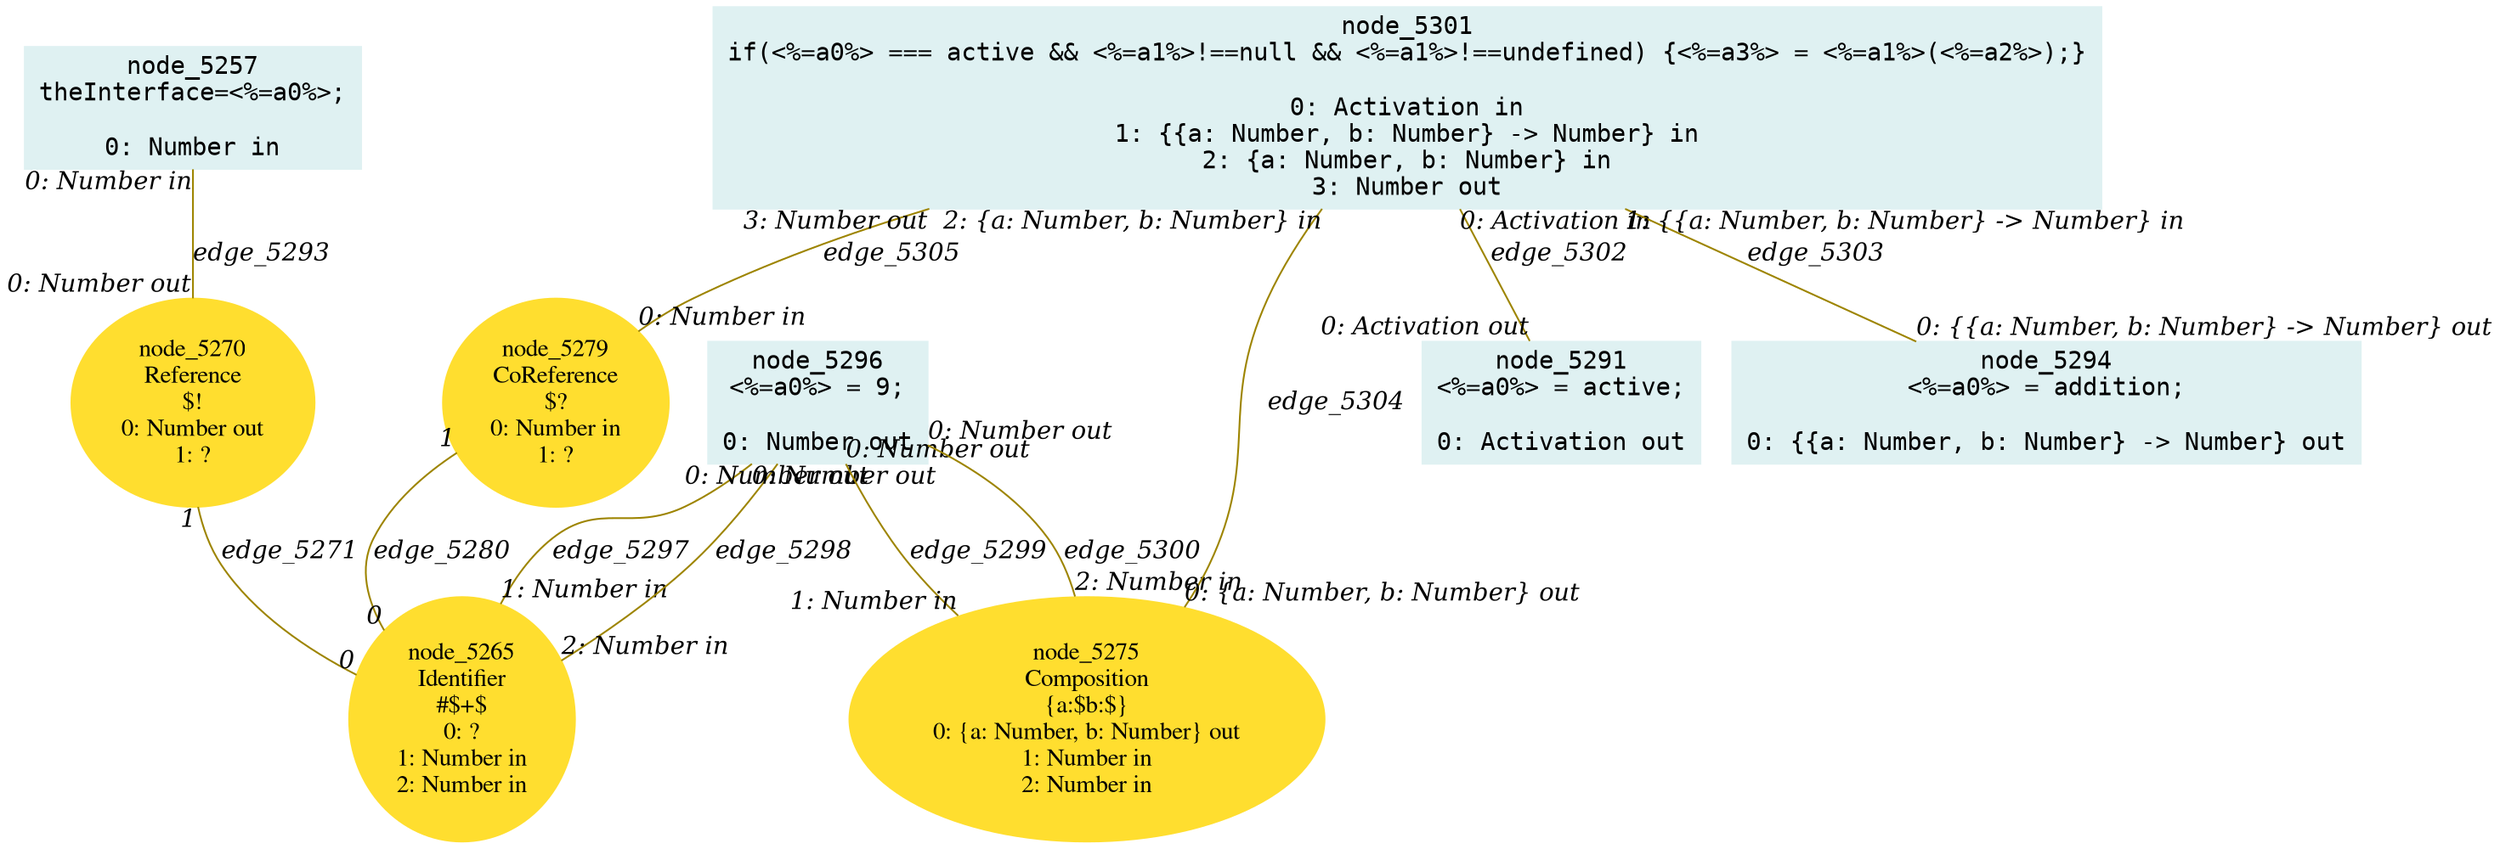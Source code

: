 digraph g{node_5257 [shape="box", style="filled", color="#dff1f2", fontname="Courier", label="node_5257
theInterface=<%=a0%>;

0: Number in" ]
node_5265 [shape="ellipse", style="filled", color="#ffde2f", fontname="Times", label="node_5265
Identifier
#$+$
0: ?
1: Number in
2: Number in" ]
node_5270 [shape="ellipse", style="filled", color="#ffde2f", fontname="Times", label="node_5270
Reference
$!
0: Number out
1: ?" ]
node_5275 [shape="ellipse", style="filled", color="#ffde2f", fontname="Times", label="node_5275
Composition
{a:$b:$}
0: {a: Number, b: Number} out
1: Number in
2: Number in" ]
node_5279 [shape="ellipse", style="filled", color="#ffde2f", fontname="Times", label="node_5279
CoReference
$?
0: Number in
1: ?" ]
node_5291 [shape="box", style="filled", color="#dff1f2", fontname="Courier", label="node_5291
<%=a0%> = active;

0: Activation out" ]
node_5294 [shape="box", style="filled", color="#dff1f2", fontname="Courier", label="node_5294
<%=a0%> = addition;

0: {{a: Number, b: Number} -> Number} out" ]
node_5296 [shape="box", style="filled", color="#dff1f2", fontname="Courier", label="node_5296
<%=a0%> = 9;

0: Number out" ]
node_5301 [shape="box", style="filled", color="#dff1f2", fontname="Courier", label="node_5301
if(<%=a0%> === active && <%=a1%>!==null && <%=a1%>!==undefined) {<%=a3%> = <%=a1%>(<%=a2%>);}

0: Activation in
1: {{a: Number, b: Number} -> Number} in
2: {a: Number, b: Number} in
3: Number out" ]
node_5270 -> node_5265 [dir=none, arrowHead=none, fontname="Times-Italic", arrowsize=1, color="#9d8400", label="edge_5271",  headlabel="0", taillabel="1" ]
node_5279 -> node_5265 [dir=none, arrowHead=none, fontname="Times-Italic", arrowsize=1, color="#9d8400", label="edge_5280",  headlabel="0", taillabel="1" ]
node_5257 -> node_5270 [dir=none, arrowHead=none, fontname="Times-Italic", arrowsize=1, color="#9d8400", label="edge_5293",  headlabel="0: Number out", taillabel="0: Number in" ]
node_5296 -> node_5265 [dir=none, arrowHead=none, fontname="Times-Italic", arrowsize=1, color="#9d8400", label="edge_5297",  headlabel="1: Number in", taillabel="0: Number out" ]
node_5296 -> node_5265 [dir=none, arrowHead=none, fontname="Times-Italic", arrowsize=1, color="#9d8400", label="edge_5298",  headlabel="2: Number in", taillabel="0: Number out" ]
node_5296 -> node_5275 [dir=none, arrowHead=none, fontname="Times-Italic", arrowsize=1, color="#9d8400", label="edge_5299",  headlabel="1: Number in", taillabel="0: Number out" ]
node_5296 -> node_5275 [dir=none, arrowHead=none, fontname="Times-Italic", arrowsize=1, color="#9d8400", label="edge_5300",  headlabel="2: Number in", taillabel="0: Number out" ]
node_5301 -> node_5291 [dir=none, arrowHead=none, fontname="Times-Italic", arrowsize=1, color="#9d8400", label="edge_5302",  headlabel="0: Activation out", taillabel="0: Activation in" ]
node_5301 -> node_5294 [dir=none, arrowHead=none, fontname="Times-Italic", arrowsize=1, color="#9d8400", label="edge_5303",  headlabel="0: {{a: Number, b: Number} -> Number} out", taillabel="1: {{a: Number, b: Number} -> Number} in" ]
node_5301 -> node_5275 [dir=none, arrowHead=none, fontname="Times-Italic", arrowsize=1, color="#9d8400", label="edge_5304",  headlabel="0: {a: Number, b: Number} out", taillabel="2: {a: Number, b: Number} in" ]
node_5301 -> node_5279 [dir=none, arrowHead=none, fontname="Times-Italic", arrowsize=1, color="#9d8400", label="edge_5305",  headlabel="0: Number in", taillabel="3: Number out" ]
}